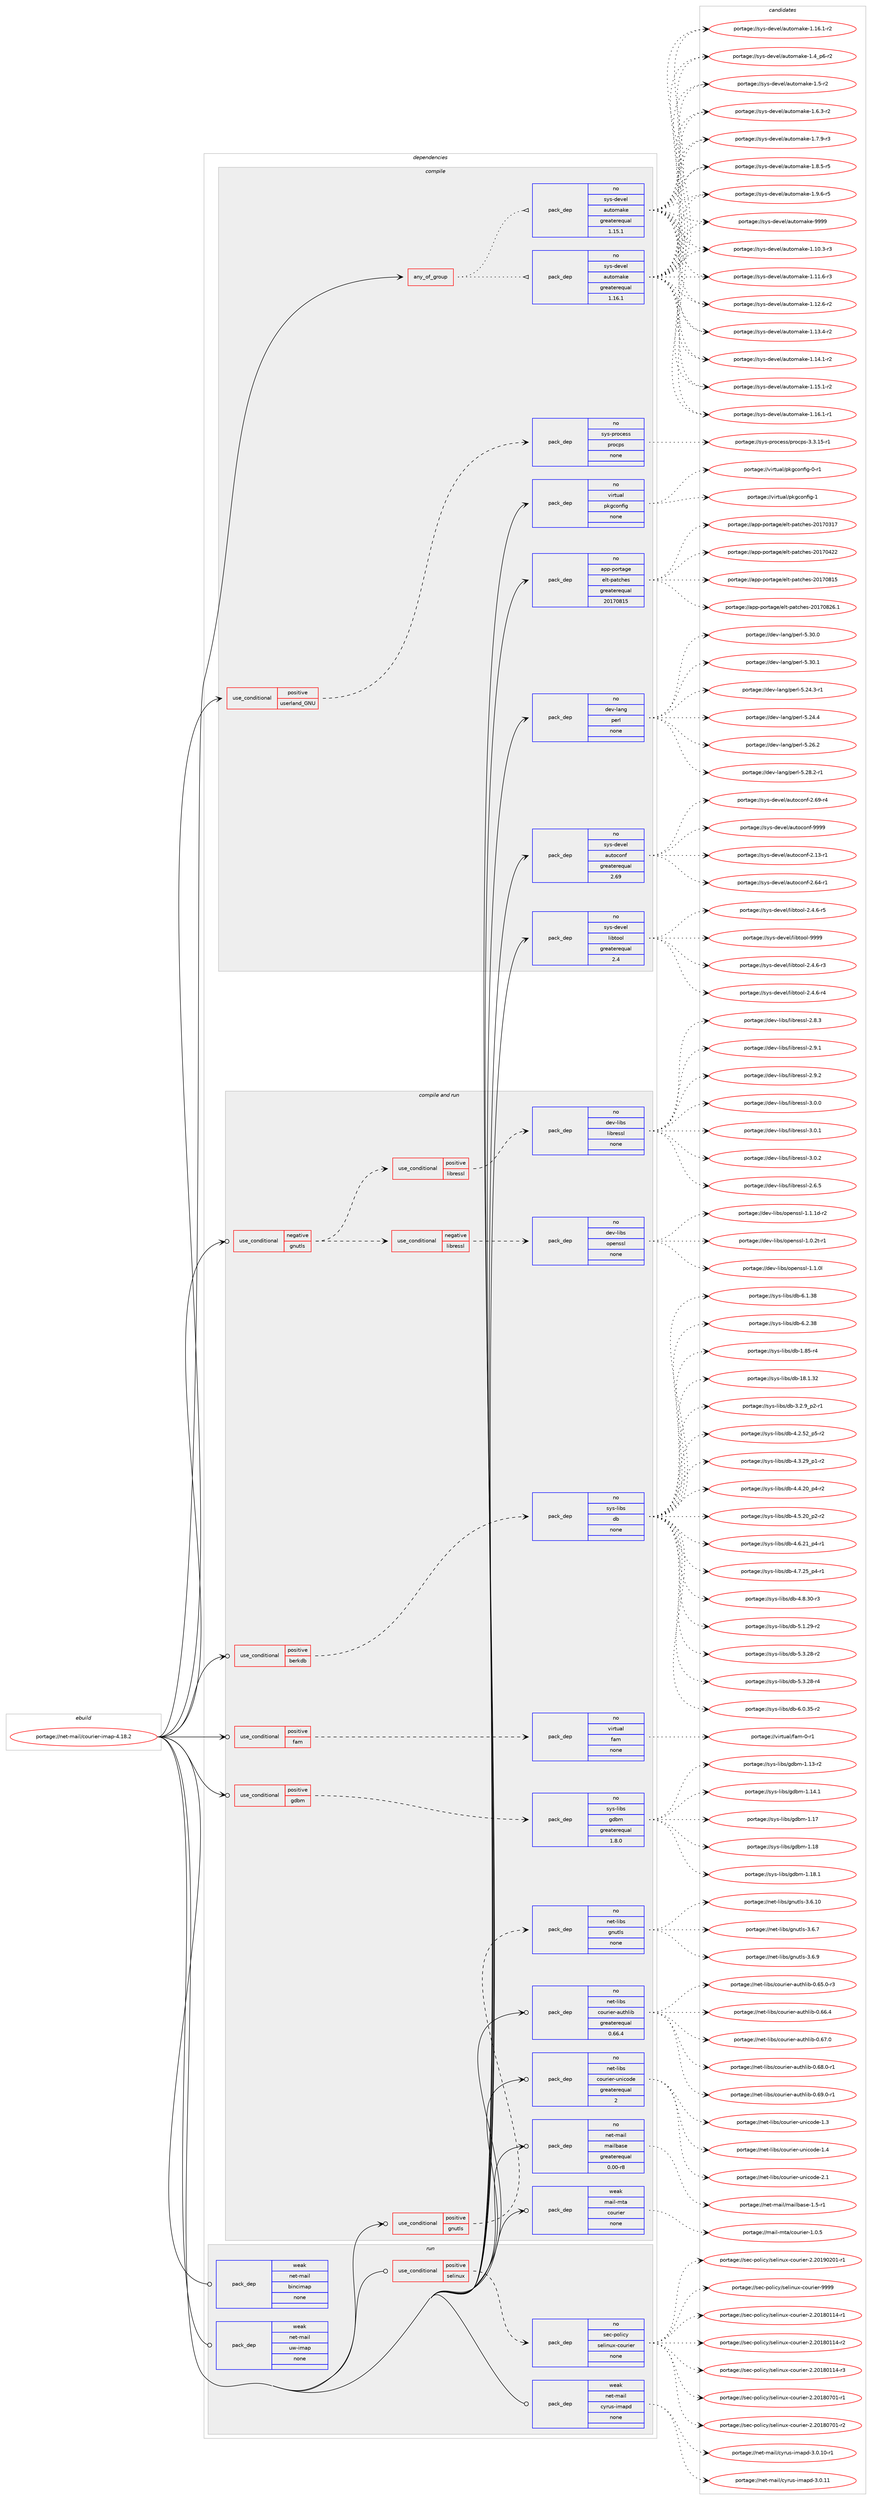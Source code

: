 digraph prolog {

# *************
# Graph options
# *************

newrank=true;
concentrate=true;
compound=true;
graph [rankdir=LR,fontname=Helvetica,fontsize=10,ranksep=1.5];#, ranksep=2.5, nodesep=0.2];
edge  [arrowhead=vee];
node  [fontname=Helvetica,fontsize=10];

# **********
# The ebuild
# **********

subgraph cluster_leftcol {
color=gray;
rank=same;
label=<<i>ebuild</i>>;
id [label="portage://net-mail/courier-imap-4.18.2", color=red, width=4, href="../net-mail/courier-imap-4.18.2.svg"];
}

# ****************
# The dependencies
# ****************

subgraph cluster_midcol {
color=gray;
label=<<i>dependencies</i>>;
subgraph cluster_compile {
fillcolor="#eeeeee";
style=filled;
label=<<i>compile</i>>;
subgraph any5884 {
dependency362184 [label=<<TABLE BORDER="0" CELLBORDER="1" CELLSPACING="0" CELLPADDING="4"><TR><TD CELLPADDING="10">any_of_group</TD></TR></TABLE>>, shape=none, color=red];subgraph pack265502 {
dependency362185 [label=<<TABLE BORDER="0" CELLBORDER="1" CELLSPACING="0" CELLPADDING="4" WIDTH="220"><TR><TD ROWSPAN="6" CELLPADDING="30">pack_dep</TD></TR><TR><TD WIDTH="110">no</TD></TR><TR><TD>sys-devel</TD></TR><TR><TD>automake</TD></TR><TR><TD>greaterequal</TD></TR><TR><TD>1.16.1</TD></TR></TABLE>>, shape=none, color=blue];
}
dependency362184:e -> dependency362185:w [weight=20,style="dotted",arrowhead="oinv"];
subgraph pack265503 {
dependency362186 [label=<<TABLE BORDER="0" CELLBORDER="1" CELLSPACING="0" CELLPADDING="4" WIDTH="220"><TR><TD ROWSPAN="6" CELLPADDING="30">pack_dep</TD></TR><TR><TD WIDTH="110">no</TD></TR><TR><TD>sys-devel</TD></TR><TR><TD>automake</TD></TR><TR><TD>greaterequal</TD></TR><TR><TD>1.15.1</TD></TR></TABLE>>, shape=none, color=blue];
}
dependency362184:e -> dependency362186:w [weight=20,style="dotted",arrowhead="oinv"];
}
id:e -> dependency362184:w [weight=20,style="solid",arrowhead="vee"];
subgraph cond90644 {
dependency362187 [label=<<TABLE BORDER="0" CELLBORDER="1" CELLSPACING="0" CELLPADDING="4"><TR><TD ROWSPAN="3" CELLPADDING="10">use_conditional</TD></TR><TR><TD>positive</TD></TR><TR><TD>userland_GNU</TD></TR></TABLE>>, shape=none, color=red];
subgraph pack265504 {
dependency362188 [label=<<TABLE BORDER="0" CELLBORDER="1" CELLSPACING="0" CELLPADDING="4" WIDTH="220"><TR><TD ROWSPAN="6" CELLPADDING="30">pack_dep</TD></TR><TR><TD WIDTH="110">no</TD></TR><TR><TD>sys-process</TD></TR><TR><TD>procps</TD></TR><TR><TD>none</TD></TR><TR><TD></TD></TR></TABLE>>, shape=none, color=blue];
}
dependency362187:e -> dependency362188:w [weight=20,style="dashed",arrowhead="vee"];
}
id:e -> dependency362187:w [weight=20,style="solid",arrowhead="vee"];
subgraph pack265505 {
dependency362189 [label=<<TABLE BORDER="0" CELLBORDER="1" CELLSPACING="0" CELLPADDING="4" WIDTH="220"><TR><TD ROWSPAN="6" CELLPADDING="30">pack_dep</TD></TR><TR><TD WIDTH="110">no</TD></TR><TR><TD>app-portage</TD></TR><TR><TD>elt-patches</TD></TR><TR><TD>greaterequal</TD></TR><TR><TD>20170815</TD></TR></TABLE>>, shape=none, color=blue];
}
id:e -> dependency362189:w [weight=20,style="solid",arrowhead="vee"];
subgraph pack265506 {
dependency362190 [label=<<TABLE BORDER="0" CELLBORDER="1" CELLSPACING="0" CELLPADDING="4" WIDTH="220"><TR><TD ROWSPAN="6" CELLPADDING="30">pack_dep</TD></TR><TR><TD WIDTH="110">no</TD></TR><TR><TD>dev-lang</TD></TR><TR><TD>perl</TD></TR><TR><TD>none</TD></TR><TR><TD></TD></TR></TABLE>>, shape=none, color=blue];
}
id:e -> dependency362190:w [weight=20,style="solid",arrowhead="vee"];
subgraph pack265507 {
dependency362191 [label=<<TABLE BORDER="0" CELLBORDER="1" CELLSPACING="0" CELLPADDING="4" WIDTH="220"><TR><TD ROWSPAN="6" CELLPADDING="30">pack_dep</TD></TR><TR><TD WIDTH="110">no</TD></TR><TR><TD>sys-devel</TD></TR><TR><TD>autoconf</TD></TR><TR><TD>greaterequal</TD></TR><TR><TD>2.69</TD></TR></TABLE>>, shape=none, color=blue];
}
id:e -> dependency362191:w [weight=20,style="solid",arrowhead="vee"];
subgraph pack265508 {
dependency362192 [label=<<TABLE BORDER="0" CELLBORDER="1" CELLSPACING="0" CELLPADDING="4" WIDTH="220"><TR><TD ROWSPAN="6" CELLPADDING="30">pack_dep</TD></TR><TR><TD WIDTH="110">no</TD></TR><TR><TD>sys-devel</TD></TR><TR><TD>libtool</TD></TR><TR><TD>greaterequal</TD></TR><TR><TD>2.4</TD></TR></TABLE>>, shape=none, color=blue];
}
id:e -> dependency362192:w [weight=20,style="solid",arrowhead="vee"];
subgraph pack265509 {
dependency362193 [label=<<TABLE BORDER="0" CELLBORDER="1" CELLSPACING="0" CELLPADDING="4" WIDTH="220"><TR><TD ROWSPAN="6" CELLPADDING="30">pack_dep</TD></TR><TR><TD WIDTH="110">no</TD></TR><TR><TD>virtual</TD></TR><TR><TD>pkgconfig</TD></TR><TR><TD>none</TD></TR><TR><TD></TD></TR></TABLE>>, shape=none, color=blue];
}
id:e -> dependency362193:w [weight=20,style="solid",arrowhead="vee"];
}
subgraph cluster_compileandrun {
fillcolor="#eeeeee";
style=filled;
label=<<i>compile and run</i>>;
subgraph cond90645 {
dependency362194 [label=<<TABLE BORDER="0" CELLBORDER="1" CELLSPACING="0" CELLPADDING="4"><TR><TD ROWSPAN="3" CELLPADDING="10">use_conditional</TD></TR><TR><TD>negative</TD></TR><TR><TD>gnutls</TD></TR></TABLE>>, shape=none, color=red];
subgraph cond90646 {
dependency362195 [label=<<TABLE BORDER="0" CELLBORDER="1" CELLSPACING="0" CELLPADDING="4"><TR><TD ROWSPAN="3" CELLPADDING="10">use_conditional</TD></TR><TR><TD>negative</TD></TR><TR><TD>libressl</TD></TR></TABLE>>, shape=none, color=red];
subgraph pack265510 {
dependency362196 [label=<<TABLE BORDER="0" CELLBORDER="1" CELLSPACING="0" CELLPADDING="4" WIDTH="220"><TR><TD ROWSPAN="6" CELLPADDING="30">pack_dep</TD></TR><TR><TD WIDTH="110">no</TD></TR><TR><TD>dev-libs</TD></TR><TR><TD>openssl</TD></TR><TR><TD>none</TD></TR><TR><TD></TD></TR></TABLE>>, shape=none, color=blue];
}
dependency362195:e -> dependency362196:w [weight=20,style="dashed",arrowhead="vee"];
}
dependency362194:e -> dependency362195:w [weight=20,style="dashed",arrowhead="vee"];
subgraph cond90647 {
dependency362197 [label=<<TABLE BORDER="0" CELLBORDER="1" CELLSPACING="0" CELLPADDING="4"><TR><TD ROWSPAN="3" CELLPADDING="10">use_conditional</TD></TR><TR><TD>positive</TD></TR><TR><TD>libressl</TD></TR></TABLE>>, shape=none, color=red];
subgraph pack265511 {
dependency362198 [label=<<TABLE BORDER="0" CELLBORDER="1" CELLSPACING="0" CELLPADDING="4" WIDTH="220"><TR><TD ROWSPAN="6" CELLPADDING="30">pack_dep</TD></TR><TR><TD WIDTH="110">no</TD></TR><TR><TD>dev-libs</TD></TR><TR><TD>libressl</TD></TR><TR><TD>none</TD></TR><TR><TD></TD></TR></TABLE>>, shape=none, color=blue];
}
dependency362197:e -> dependency362198:w [weight=20,style="dashed",arrowhead="vee"];
}
dependency362194:e -> dependency362197:w [weight=20,style="dashed",arrowhead="vee"];
}
id:e -> dependency362194:w [weight=20,style="solid",arrowhead="odotvee"];
subgraph cond90648 {
dependency362199 [label=<<TABLE BORDER="0" CELLBORDER="1" CELLSPACING="0" CELLPADDING="4"><TR><TD ROWSPAN="3" CELLPADDING="10">use_conditional</TD></TR><TR><TD>positive</TD></TR><TR><TD>berkdb</TD></TR></TABLE>>, shape=none, color=red];
subgraph pack265512 {
dependency362200 [label=<<TABLE BORDER="0" CELLBORDER="1" CELLSPACING="0" CELLPADDING="4" WIDTH="220"><TR><TD ROWSPAN="6" CELLPADDING="30">pack_dep</TD></TR><TR><TD WIDTH="110">no</TD></TR><TR><TD>sys-libs</TD></TR><TR><TD>db</TD></TR><TR><TD>none</TD></TR><TR><TD></TD></TR></TABLE>>, shape=none, color=blue];
}
dependency362199:e -> dependency362200:w [weight=20,style="dashed",arrowhead="vee"];
}
id:e -> dependency362199:w [weight=20,style="solid",arrowhead="odotvee"];
subgraph cond90649 {
dependency362201 [label=<<TABLE BORDER="0" CELLBORDER="1" CELLSPACING="0" CELLPADDING="4"><TR><TD ROWSPAN="3" CELLPADDING="10">use_conditional</TD></TR><TR><TD>positive</TD></TR><TR><TD>fam</TD></TR></TABLE>>, shape=none, color=red];
subgraph pack265513 {
dependency362202 [label=<<TABLE BORDER="0" CELLBORDER="1" CELLSPACING="0" CELLPADDING="4" WIDTH="220"><TR><TD ROWSPAN="6" CELLPADDING="30">pack_dep</TD></TR><TR><TD WIDTH="110">no</TD></TR><TR><TD>virtual</TD></TR><TR><TD>fam</TD></TR><TR><TD>none</TD></TR><TR><TD></TD></TR></TABLE>>, shape=none, color=blue];
}
dependency362201:e -> dependency362202:w [weight=20,style="dashed",arrowhead="vee"];
}
id:e -> dependency362201:w [weight=20,style="solid",arrowhead="odotvee"];
subgraph cond90650 {
dependency362203 [label=<<TABLE BORDER="0" CELLBORDER="1" CELLSPACING="0" CELLPADDING="4"><TR><TD ROWSPAN="3" CELLPADDING="10">use_conditional</TD></TR><TR><TD>positive</TD></TR><TR><TD>gdbm</TD></TR></TABLE>>, shape=none, color=red];
subgraph pack265514 {
dependency362204 [label=<<TABLE BORDER="0" CELLBORDER="1" CELLSPACING="0" CELLPADDING="4" WIDTH="220"><TR><TD ROWSPAN="6" CELLPADDING="30">pack_dep</TD></TR><TR><TD WIDTH="110">no</TD></TR><TR><TD>sys-libs</TD></TR><TR><TD>gdbm</TD></TR><TR><TD>greaterequal</TD></TR><TR><TD>1.8.0</TD></TR></TABLE>>, shape=none, color=blue];
}
dependency362203:e -> dependency362204:w [weight=20,style="dashed",arrowhead="vee"];
}
id:e -> dependency362203:w [weight=20,style="solid",arrowhead="odotvee"];
subgraph cond90651 {
dependency362205 [label=<<TABLE BORDER="0" CELLBORDER="1" CELLSPACING="0" CELLPADDING="4"><TR><TD ROWSPAN="3" CELLPADDING="10">use_conditional</TD></TR><TR><TD>positive</TD></TR><TR><TD>gnutls</TD></TR></TABLE>>, shape=none, color=red];
subgraph pack265515 {
dependency362206 [label=<<TABLE BORDER="0" CELLBORDER="1" CELLSPACING="0" CELLPADDING="4" WIDTH="220"><TR><TD ROWSPAN="6" CELLPADDING="30">pack_dep</TD></TR><TR><TD WIDTH="110">no</TD></TR><TR><TD>net-libs</TD></TR><TR><TD>gnutls</TD></TR><TR><TD>none</TD></TR><TR><TD></TD></TR></TABLE>>, shape=none, color=blue];
}
dependency362205:e -> dependency362206:w [weight=20,style="dashed",arrowhead="vee"];
}
id:e -> dependency362205:w [weight=20,style="solid",arrowhead="odotvee"];
subgraph pack265516 {
dependency362207 [label=<<TABLE BORDER="0" CELLBORDER="1" CELLSPACING="0" CELLPADDING="4" WIDTH="220"><TR><TD ROWSPAN="6" CELLPADDING="30">pack_dep</TD></TR><TR><TD WIDTH="110">no</TD></TR><TR><TD>net-libs</TD></TR><TR><TD>courier-authlib</TD></TR><TR><TD>greaterequal</TD></TR><TR><TD>0.66.4</TD></TR></TABLE>>, shape=none, color=blue];
}
id:e -> dependency362207:w [weight=20,style="solid",arrowhead="odotvee"];
subgraph pack265517 {
dependency362208 [label=<<TABLE BORDER="0" CELLBORDER="1" CELLSPACING="0" CELLPADDING="4" WIDTH="220"><TR><TD ROWSPAN="6" CELLPADDING="30">pack_dep</TD></TR><TR><TD WIDTH="110">no</TD></TR><TR><TD>net-libs</TD></TR><TR><TD>courier-unicode</TD></TR><TR><TD>greaterequal</TD></TR><TR><TD>2</TD></TR></TABLE>>, shape=none, color=blue];
}
id:e -> dependency362208:w [weight=20,style="solid",arrowhead="odotvee"];
subgraph pack265518 {
dependency362209 [label=<<TABLE BORDER="0" CELLBORDER="1" CELLSPACING="0" CELLPADDING="4" WIDTH="220"><TR><TD ROWSPAN="6" CELLPADDING="30">pack_dep</TD></TR><TR><TD WIDTH="110">no</TD></TR><TR><TD>net-mail</TD></TR><TR><TD>mailbase</TD></TR><TR><TD>greaterequal</TD></TR><TR><TD>0.00-r8</TD></TR></TABLE>>, shape=none, color=blue];
}
id:e -> dependency362209:w [weight=20,style="solid",arrowhead="odotvee"];
subgraph pack265519 {
dependency362210 [label=<<TABLE BORDER="0" CELLBORDER="1" CELLSPACING="0" CELLPADDING="4" WIDTH="220"><TR><TD ROWSPAN="6" CELLPADDING="30">pack_dep</TD></TR><TR><TD WIDTH="110">weak</TD></TR><TR><TD>mail-mta</TD></TR><TR><TD>courier</TD></TR><TR><TD>none</TD></TR><TR><TD></TD></TR></TABLE>>, shape=none, color=blue];
}
id:e -> dependency362210:w [weight=20,style="solid",arrowhead="odotvee"];
}
subgraph cluster_run {
fillcolor="#eeeeee";
style=filled;
label=<<i>run</i>>;
subgraph cond90652 {
dependency362211 [label=<<TABLE BORDER="0" CELLBORDER="1" CELLSPACING="0" CELLPADDING="4"><TR><TD ROWSPAN="3" CELLPADDING="10">use_conditional</TD></TR><TR><TD>positive</TD></TR><TR><TD>selinux</TD></TR></TABLE>>, shape=none, color=red];
subgraph pack265520 {
dependency362212 [label=<<TABLE BORDER="0" CELLBORDER="1" CELLSPACING="0" CELLPADDING="4" WIDTH="220"><TR><TD ROWSPAN="6" CELLPADDING="30">pack_dep</TD></TR><TR><TD WIDTH="110">no</TD></TR><TR><TD>sec-policy</TD></TR><TR><TD>selinux-courier</TD></TR><TR><TD>none</TD></TR><TR><TD></TD></TR></TABLE>>, shape=none, color=blue];
}
dependency362211:e -> dependency362212:w [weight=20,style="dashed",arrowhead="vee"];
}
id:e -> dependency362211:w [weight=20,style="solid",arrowhead="odot"];
subgraph pack265521 {
dependency362213 [label=<<TABLE BORDER="0" CELLBORDER="1" CELLSPACING="0" CELLPADDING="4" WIDTH="220"><TR><TD ROWSPAN="6" CELLPADDING="30">pack_dep</TD></TR><TR><TD WIDTH="110">weak</TD></TR><TR><TD>net-mail</TD></TR><TR><TD>bincimap</TD></TR><TR><TD>none</TD></TR><TR><TD></TD></TR></TABLE>>, shape=none, color=blue];
}
id:e -> dependency362213:w [weight=20,style="solid",arrowhead="odot"];
subgraph pack265522 {
dependency362214 [label=<<TABLE BORDER="0" CELLBORDER="1" CELLSPACING="0" CELLPADDING="4" WIDTH="220"><TR><TD ROWSPAN="6" CELLPADDING="30">pack_dep</TD></TR><TR><TD WIDTH="110">weak</TD></TR><TR><TD>net-mail</TD></TR><TR><TD>cyrus-imapd</TD></TR><TR><TD>none</TD></TR><TR><TD></TD></TR></TABLE>>, shape=none, color=blue];
}
id:e -> dependency362214:w [weight=20,style="solid",arrowhead="odot"];
subgraph pack265523 {
dependency362215 [label=<<TABLE BORDER="0" CELLBORDER="1" CELLSPACING="0" CELLPADDING="4" WIDTH="220"><TR><TD ROWSPAN="6" CELLPADDING="30">pack_dep</TD></TR><TR><TD WIDTH="110">weak</TD></TR><TR><TD>net-mail</TD></TR><TR><TD>uw-imap</TD></TR><TR><TD>none</TD></TR><TR><TD></TD></TR></TABLE>>, shape=none, color=blue];
}
id:e -> dependency362215:w [weight=20,style="solid",arrowhead="odot"];
}
}

# **************
# The candidates
# **************

subgraph cluster_choices {
rank=same;
color=gray;
label=<<i>candidates</i>>;

subgraph choice265502 {
color=black;
nodesep=1;
choiceportage11512111545100101118101108479711711611110997107101454946494846514511451 [label="portage://sys-devel/automake-1.10.3-r3", color=red, width=4,href="../sys-devel/automake-1.10.3-r3.svg"];
choiceportage11512111545100101118101108479711711611110997107101454946494946544511451 [label="portage://sys-devel/automake-1.11.6-r3", color=red, width=4,href="../sys-devel/automake-1.11.6-r3.svg"];
choiceportage11512111545100101118101108479711711611110997107101454946495046544511450 [label="portage://sys-devel/automake-1.12.6-r2", color=red, width=4,href="../sys-devel/automake-1.12.6-r2.svg"];
choiceportage11512111545100101118101108479711711611110997107101454946495146524511450 [label="portage://sys-devel/automake-1.13.4-r2", color=red, width=4,href="../sys-devel/automake-1.13.4-r2.svg"];
choiceportage11512111545100101118101108479711711611110997107101454946495246494511450 [label="portage://sys-devel/automake-1.14.1-r2", color=red, width=4,href="../sys-devel/automake-1.14.1-r2.svg"];
choiceportage11512111545100101118101108479711711611110997107101454946495346494511450 [label="portage://sys-devel/automake-1.15.1-r2", color=red, width=4,href="../sys-devel/automake-1.15.1-r2.svg"];
choiceportage11512111545100101118101108479711711611110997107101454946495446494511449 [label="portage://sys-devel/automake-1.16.1-r1", color=red, width=4,href="../sys-devel/automake-1.16.1-r1.svg"];
choiceportage11512111545100101118101108479711711611110997107101454946495446494511450 [label="portage://sys-devel/automake-1.16.1-r2", color=red, width=4,href="../sys-devel/automake-1.16.1-r2.svg"];
choiceportage115121115451001011181011084797117116111109971071014549465295112544511450 [label="portage://sys-devel/automake-1.4_p6-r2", color=red, width=4,href="../sys-devel/automake-1.4_p6-r2.svg"];
choiceportage11512111545100101118101108479711711611110997107101454946534511450 [label="portage://sys-devel/automake-1.5-r2", color=red, width=4,href="../sys-devel/automake-1.5-r2.svg"];
choiceportage115121115451001011181011084797117116111109971071014549465446514511450 [label="portage://sys-devel/automake-1.6.3-r2", color=red, width=4,href="../sys-devel/automake-1.6.3-r2.svg"];
choiceportage115121115451001011181011084797117116111109971071014549465546574511451 [label="portage://sys-devel/automake-1.7.9-r3", color=red, width=4,href="../sys-devel/automake-1.7.9-r3.svg"];
choiceportage115121115451001011181011084797117116111109971071014549465646534511453 [label="portage://sys-devel/automake-1.8.5-r5", color=red, width=4,href="../sys-devel/automake-1.8.5-r5.svg"];
choiceportage115121115451001011181011084797117116111109971071014549465746544511453 [label="portage://sys-devel/automake-1.9.6-r5", color=red, width=4,href="../sys-devel/automake-1.9.6-r5.svg"];
choiceportage115121115451001011181011084797117116111109971071014557575757 [label="portage://sys-devel/automake-9999", color=red, width=4,href="../sys-devel/automake-9999.svg"];
dependency362185:e -> choiceportage11512111545100101118101108479711711611110997107101454946494846514511451:w [style=dotted,weight="100"];
dependency362185:e -> choiceportage11512111545100101118101108479711711611110997107101454946494946544511451:w [style=dotted,weight="100"];
dependency362185:e -> choiceportage11512111545100101118101108479711711611110997107101454946495046544511450:w [style=dotted,weight="100"];
dependency362185:e -> choiceportage11512111545100101118101108479711711611110997107101454946495146524511450:w [style=dotted,weight="100"];
dependency362185:e -> choiceportage11512111545100101118101108479711711611110997107101454946495246494511450:w [style=dotted,weight="100"];
dependency362185:e -> choiceportage11512111545100101118101108479711711611110997107101454946495346494511450:w [style=dotted,weight="100"];
dependency362185:e -> choiceportage11512111545100101118101108479711711611110997107101454946495446494511449:w [style=dotted,weight="100"];
dependency362185:e -> choiceportage11512111545100101118101108479711711611110997107101454946495446494511450:w [style=dotted,weight="100"];
dependency362185:e -> choiceportage115121115451001011181011084797117116111109971071014549465295112544511450:w [style=dotted,weight="100"];
dependency362185:e -> choiceportage11512111545100101118101108479711711611110997107101454946534511450:w [style=dotted,weight="100"];
dependency362185:e -> choiceportage115121115451001011181011084797117116111109971071014549465446514511450:w [style=dotted,weight="100"];
dependency362185:e -> choiceportage115121115451001011181011084797117116111109971071014549465546574511451:w [style=dotted,weight="100"];
dependency362185:e -> choiceportage115121115451001011181011084797117116111109971071014549465646534511453:w [style=dotted,weight="100"];
dependency362185:e -> choiceportage115121115451001011181011084797117116111109971071014549465746544511453:w [style=dotted,weight="100"];
dependency362185:e -> choiceportage115121115451001011181011084797117116111109971071014557575757:w [style=dotted,weight="100"];
}
subgraph choice265503 {
color=black;
nodesep=1;
choiceportage11512111545100101118101108479711711611110997107101454946494846514511451 [label="portage://sys-devel/automake-1.10.3-r3", color=red, width=4,href="../sys-devel/automake-1.10.3-r3.svg"];
choiceportage11512111545100101118101108479711711611110997107101454946494946544511451 [label="portage://sys-devel/automake-1.11.6-r3", color=red, width=4,href="../sys-devel/automake-1.11.6-r3.svg"];
choiceportage11512111545100101118101108479711711611110997107101454946495046544511450 [label="portage://sys-devel/automake-1.12.6-r2", color=red, width=4,href="../sys-devel/automake-1.12.6-r2.svg"];
choiceportage11512111545100101118101108479711711611110997107101454946495146524511450 [label="portage://sys-devel/automake-1.13.4-r2", color=red, width=4,href="../sys-devel/automake-1.13.4-r2.svg"];
choiceportage11512111545100101118101108479711711611110997107101454946495246494511450 [label="portage://sys-devel/automake-1.14.1-r2", color=red, width=4,href="../sys-devel/automake-1.14.1-r2.svg"];
choiceportage11512111545100101118101108479711711611110997107101454946495346494511450 [label="portage://sys-devel/automake-1.15.1-r2", color=red, width=4,href="../sys-devel/automake-1.15.1-r2.svg"];
choiceportage11512111545100101118101108479711711611110997107101454946495446494511449 [label="portage://sys-devel/automake-1.16.1-r1", color=red, width=4,href="../sys-devel/automake-1.16.1-r1.svg"];
choiceportage11512111545100101118101108479711711611110997107101454946495446494511450 [label="portage://sys-devel/automake-1.16.1-r2", color=red, width=4,href="../sys-devel/automake-1.16.1-r2.svg"];
choiceportage115121115451001011181011084797117116111109971071014549465295112544511450 [label="portage://sys-devel/automake-1.4_p6-r2", color=red, width=4,href="../sys-devel/automake-1.4_p6-r2.svg"];
choiceportage11512111545100101118101108479711711611110997107101454946534511450 [label="portage://sys-devel/automake-1.5-r2", color=red, width=4,href="../sys-devel/automake-1.5-r2.svg"];
choiceportage115121115451001011181011084797117116111109971071014549465446514511450 [label="portage://sys-devel/automake-1.6.3-r2", color=red, width=4,href="../sys-devel/automake-1.6.3-r2.svg"];
choiceportage115121115451001011181011084797117116111109971071014549465546574511451 [label="portage://sys-devel/automake-1.7.9-r3", color=red, width=4,href="../sys-devel/automake-1.7.9-r3.svg"];
choiceportage115121115451001011181011084797117116111109971071014549465646534511453 [label="portage://sys-devel/automake-1.8.5-r5", color=red, width=4,href="../sys-devel/automake-1.8.5-r5.svg"];
choiceportage115121115451001011181011084797117116111109971071014549465746544511453 [label="portage://sys-devel/automake-1.9.6-r5", color=red, width=4,href="../sys-devel/automake-1.9.6-r5.svg"];
choiceportage115121115451001011181011084797117116111109971071014557575757 [label="portage://sys-devel/automake-9999", color=red, width=4,href="../sys-devel/automake-9999.svg"];
dependency362186:e -> choiceportage11512111545100101118101108479711711611110997107101454946494846514511451:w [style=dotted,weight="100"];
dependency362186:e -> choiceportage11512111545100101118101108479711711611110997107101454946494946544511451:w [style=dotted,weight="100"];
dependency362186:e -> choiceportage11512111545100101118101108479711711611110997107101454946495046544511450:w [style=dotted,weight="100"];
dependency362186:e -> choiceportage11512111545100101118101108479711711611110997107101454946495146524511450:w [style=dotted,weight="100"];
dependency362186:e -> choiceportage11512111545100101118101108479711711611110997107101454946495246494511450:w [style=dotted,weight="100"];
dependency362186:e -> choiceportage11512111545100101118101108479711711611110997107101454946495346494511450:w [style=dotted,weight="100"];
dependency362186:e -> choiceportage11512111545100101118101108479711711611110997107101454946495446494511449:w [style=dotted,weight="100"];
dependency362186:e -> choiceportage11512111545100101118101108479711711611110997107101454946495446494511450:w [style=dotted,weight="100"];
dependency362186:e -> choiceportage115121115451001011181011084797117116111109971071014549465295112544511450:w [style=dotted,weight="100"];
dependency362186:e -> choiceportage11512111545100101118101108479711711611110997107101454946534511450:w [style=dotted,weight="100"];
dependency362186:e -> choiceportage115121115451001011181011084797117116111109971071014549465446514511450:w [style=dotted,weight="100"];
dependency362186:e -> choiceportage115121115451001011181011084797117116111109971071014549465546574511451:w [style=dotted,weight="100"];
dependency362186:e -> choiceportage115121115451001011181011084797117116111109971071014549465646534511453:w [style=dotted,weight="100"];
dependency362186:e -> choiceportage115121115451001011181011084797117116111109971071014549465746544511453:w [style=dotted,weight="100"];
dependency362186:e -> choiceportage115121115451001011181011084797117116111109971071014557575757:w [style=dotted,weight="100"];
}
subgraph choice265504 {
color=black;
nodesep=1;
choiceportage11512111545112114111991011151154711211411199112115455146514649534511449 [label="portage://sys-process/procps-3.3.15-r1", color=red, width=4,href="../sys-process/procps-3.3.15-r1.svg"];
dependency362188:e -> choiceportage11512111545112114111991011151154711211411199112115455146514649534511449:w [style=dotted,weight="100"];
}
subgraph choice265505 {
color=black;
nodesep=1;
choiceportage97112112451121111141169710310147101108116451129711699104101115455048495548514955 [label="portage://app-portage/elt-patches-20170317", color=red, width=4,href="../app-portage/elt-patches-20170317.svg"];
choiceportage97112112451121111141169710310147101108116451129711699104101115455048495548525050 [label="portage://app-portage/elt-patches-20170422", color=red, width=4,href="../app-portage/elt-patches-20170422.svg"];
choiceportage97112112451121111141169710310147101108116451129711699104101115455048495548564953 [label="portage://app-portage/elt-patches-20170815", color=red, width=4,href="../app-portage/elt-patches-20170815.svg"];
choiceportage971121124511211111411697103101471011081164511297116991041011154550484955485650544649 [label="portage://app-portage/elt-patches-20170826.1", color=red, width=4,href="../app-portage/elt-patches-20170826.1.svg"];
dependency362189:e -> choiceportage97112112451121111141169710310147101108116451129711699104101115455048495548514955:w [style=dotted,weight="100"];
dependency362189:e -> choiceportage97112112451121111141169710310147101108116451129711699104101115455048495548525050:w [style=dotted,weight="100"];
dependency362189:e -> choiceportage97112112451121111141169710310147101108116451129711699104101115455048495548564953:w [style=dotted,weight="100"];
dependency362189:e -> choiceportage971121124511211111411697103101471011081164511297116991041011154550484955485650544649:w [style=dotted,weight="100"];
}
subgraph choice265506 {
color=black;
nodesep=1;
choiceportage100101118451089711010347112101114108455346505246514511449 [label="portage://dev-lang/perl-5.24.3-r1", color=red, width=4,href="../dev-lang/perl-5.24.3-r1.svg"];
choiceportage10010111845108971101034711210111410845534650524652 [label="portage://dev-lang/perl-5.24.4", color=red, width=4,href="../dev-lang/perl-5.24.4.svg"];
choiceportage10010111845108971101034711210111410845534650544650 [label="portage://dev-lang/perl-5.26.2", color=red, width=4,href="../dev-lang/perl-5.26.2.svg"];
choiceportage100101118451089711010347112101114108455346505646504511449 [label="portage://dev-lang/perl-5.28.2-r1", color=red, width=4,href="../dev-lang/perl-5.28.2-r1.svg"];
choiceportage10010111845108971101034711210111410845534651484648 [label="portage://dev-lang/perl-5.30.0", color=red, width=4,href="../dev-lang/perl-5.30.0.svg"];
choiceportage10010111845108971101034711210111410845534651484649 [label="portage://dev-lang/perl-5.30.1", color=red, width=4,href="../dev-lang/perl-5.30.1.svg"];
dependency362190:e -> choiceportage100101118451089711010347112101114108455346505246514511449:w [style=dotted,weight="100"];
dependency362190:e -> choiceportage10010111845108971101034711210111410845534650524652:w [style=dotted,weight="100"];
dependency362190:e -> choiceportage10010111845108971101034711210111410845534650544650:w [style=dotted,weight="100"];
dependency362190:e -> choiceportage100101118451089711010347112101114108455346505646504511449:w [style=dotted,weight="100"];
dependency362190:e -> choiceportage10010111845108971101034711210111410845534651484648:w [style=dotted,weight="100"];
dependency362190:e -> choiceportage10010111845108971101034711210111410845534651484649:w [style=dotted,weight="100"];
}
subgraph choice265507 {
color=black;
nodesep=1;
choiceportage1151211154510010111810110847971171161119911111010245504649514511449 [label="portage://sys-devel/autoconf-2.13-r1", color=red, width=4,href="../sys-devel/autoconf-2.13-r1.svg"];
choiceportage1151211154510010111810110847971171161119911111010245504654524511449 [label="portage://sys-devel/autoconf-2.64-r1", color=red, width=4,href="../sys-devel/autoconf-2.64-r1.svg"];
choiceportage1151211154510010111810110847971171161119911111010245504654574511452 [label="portage://sys-devel/autoconf-2.69-r4", color=red, width=4,href="../sys-devel/autoconf-2.69-r4.svg"];
choiceportage115121115451001011181011084797117116111991111101024557575757 [label="portage://sys-devel/autoconf-9999", color=red, width=4,href="../sys-devel/autoconf-9999.svg"];
dependency362191:e -> choiceportage1151211154510010111810110847971171161119911111010245504649514511449:w [style=dotted,weight="100"];
dependency362191:e -> choiceportage1151211154510010111810110847971171161119911111010245504654524511449:w [style=dotted,weight="100"];
dependency362191:e -> choiceportage1151211154510010111810110847971171161119911111010245504654574511452:w [style=dotted,weight="100"];
dependency362191:e -> choiceportage115121115451001011181011084797117116111991111101024557575757:w [style=dotted,weight="100"];
}
subgraph choice265508 {
color=black;
nodesep=1;
choiceportage1151211154510010111810110847108105981161111111084550465246544511451 [label="portage://sys-devel/libtool-2.4.6-r3", color=red, width=4,href="../sys-devel/libtool-2.4.6-r3.svg"];
choiceportage1151211154510010111810110847108105981161111111084550465246544511452 [label="portage://sys-devel/libtool-2.4.6-r4", color=red, width=4,href="../sys-devel/libtool-2.4.6-r4.svg"];
choiceportage1151211154510010111810110847108105981161111111084550465246544511453 [label="portage://sys-devel/libtool-2.4.6-r5", color=red, width=4,href="../sys-devel/libtool-2.4.6-r5.svg"];
choiceportage1151211154510010111810110847108105981161111111084557575757 [label="portage://sys-devel/libtool-9999", color=red, width=4,href="../sys-devel/libtool-9999.svg"];
dependency362192:e -> choiceportage1151211154510010111810110847108105981161111111084550465246544511451:w [style=dotted,weight="100"];
dependency362192:e -> choiceportage1151211154510010111810110847108105981161111111084550465246544511452:w [style=dotted,weight="100"];
dependency362192:e -> choiceportage1151211154510010111810110847108105981161111111084550465246544511453:w [style=dotted,weight="100"];
dependency362192:e -> choiceportage1151211154510010111810110847108105981161111111084557575757:w [style=dotted,weight="100"];
}
subgraph choice265509 {
color=black;
nodesep=1;
choiceportage11810511411611797108471121071039911111010210510345484511449 [label="portage://virtual/pkgconfig-0-r1", color=red, width=4,href="../virtual/pkgconfig-0-r1.svg"];
choiceportage1181051141161179710847112107103991111101021051034549 [label="portage://virtual/pkgconfig-1", color=red, width=4,href="../virtual/pkgconfig-1.svg"];
dependency362193:e -> choiceportage11810511411611797108471121071039911111010210510345484511449:w [style=dotted,weight="100"];
dependency362193:e -> choiceportage1181051141161179710847112107103991111101021051034549:w [style=dotted,weight="100"];
}
subgraph choice265510 {
color=black;
nodesep=1;
choiceportage1001011184510810598115471111121011101151151084549464846501164511449 [label="portage://dev-libs/openssl-1.0.2t-r1", color=red, width=4,href="../dev-libs/openssl-1.0.2t-r1.svg"];
choiceportage100101118451081059811547111112101110115115108454946494648108 [label="portage://dev-libs/openssl-1.1.0l", color=red, width=4,href="../dev-libs/openssl-1.1.0l.svg"];
choiceportage1001011184510810598115471111121011101151151084549464946491004511450 [label="portage://dev-libs/openssl-1.1.1d-r2", color=red, width=4,href="../dev-libs/openssl-1.1.1d-r2.svg"];
dependency362196:e -> choiceportage1001011184510810598115471111121011101151151084549464846501164511449:w [style=dotted,weight="100"];
dependency362196:e -> choiceportage100101118451081059811547111112101110115115108454946494648108:w [style=dotted,weight="100"];
dependency362196:e -> choiceportage1001011184510810598115471111121011101151151084549464946491004511450:w [style=dotted,weight="100"];
}
subgraph choice265511 {
color=black;
nodesep=1;
choiceportage10010111845108105981154710810598114101115115108455046544653 [label="portage://dev-libs/libressl-2.6.5", color=red, width=4,href="../dev-libs/libressl-2.6.5.svg"];
choiceportage10010111845108105981154710810598114101115115108455046564651 [label="portage://dev-libs/libressl-2.8.3", color=red, width=4,href="../dev-libs/libressl-2.8.3.svg"];
choiceportage10010111845108105981154710810598114101115115108455046574649 [label="portage://dev-libs/libressl-2.9.1", color=red, width=4,href="../dev-libs/libressl-2.9.1.svg"];
choiceportage10010111845108105981154710810598114101115115108455046574650 [label="portage://dev-libs/libressl-2.9.2", color=red, width=4,href="../dev-libs/libressl-2.9.2.svg"];
choiceportage10010111845108105981154710810598114101115115108455146484648 [label="portage://dev-libs/libressl-3.0.0", color=red, width=4,href="../dev-libs/libressl-3.0.0.svg"];
choiceportage10010111845108105981154710810598114101115115108455146484649 [label="portage://dev-libs/libressl-3.0.1", color=red, width=4,href="../dev-libs/libressl-3.0.1.svg"];
choiceportage10010111845108105981154710810598114101115115108455146484650 [label="portage://dev-libs/libressl-3.0.2", color=red, width=4,href="../dev-libs/libressl-3.0.2.svg"];
dependency362198:e -> choiceportage10010111845108105981154710810598114101115115108455046544653:w [style=dotted,weight="100"];
dependency362198:e -> choiceportage10010111845108105981154710810598114101115115108455046564651:w [style=dotted,weight="100"];
dependency362198:e -> choiceportage10010111845108105981154710810598114101115115108455046574649:w [style=dotted,weight="100"];
dependency362198:e -> choiceportage10010111845108105981154710810598114101115115108455046574650:w [style=dotted,weight="100"];
dependency362198:e -> choiceportage10010111845108105981154710810598114101115115108455146484648:w [style=dotted,weight="100"];
dependency362198:e -> choiceportage10010111845108105981154710810598114101115115108455146484649:w [style=dotted,weight="100"];
dependency362198:e -> choiceportage10010111845108105981154710810598114101115115108455146484650:w [style=dotted,weight="100"];
}
subgraph choice265512 {
color=black;
nodesep=1;
choiceportage1151211154510810598115471009845494656534511452 [label="portage://sys-libs/db-1.85-r4", color=red, width=4,href="../sys-libs/db-1.85-r4.svg"];
choiceportage115121115451081059811547100984549564649465150 [label="portage://sys-libs/db-18.1.32", color=red, width=4,href="../sys-libs/db-18.1.32.svg"];
choiceportage1151211154510810598115471009845514650465795112504511449 [label="portage://sys-libs/db-3.2.9_p2-r1", color=red, width=4,href="../sys-libs/db-3.2.9_p2-r1.svg"];
choiceportage115121115451081059811547100984552465046535095112534511450 [label="portage://sys-libs/db-4.2.52_p5-r2", color=red, width=4,href="../sys-libs/db-4.2.52_p5-r2.svg"];
choiceportage115121115451081059811547100984552465146505795112494511450 [label="portage://sys-libs/db-4.3.29_p1-r2", color=red, width=4,href="../sys-libs/db-4.3.29_p1-r2.svg"];
choiceportage115121115451081059811547100984552465246504895112524511450 [label="portage://sys-libs/db-4.4.20_p4-r2", color=red, width=4,href="../sys-libs/db-4.4.20_p4-r2.svg"];
choiceportage115121115451081059811547100984552465346504895112504511450 [label="portage://sys-libs/db-4.5.20_p2-r2", color=red, width=4,href="../sys-libs/db-4.5.20_p2-r2.svg"];
choiceportage115121115451081059811547100984552465446504995112524511449 [label="portage://sys-libs/db-4.6.21_p4-r1", color=red, width=4,href="../sys-libs/db-4.6.21_p4-r1.svg"];
choiceportage115121115451081059811547100984552465546505395112524511449 [label="portage://sys-libs/db-4.7.25_p4-r1", color=red, width=4,href="../sys-libs/db-4.7.25_p4-r1.svg"];
choiceportage11512111545108105981154710098455246564651484511451 [label="portage://sys-libs/db-4.8.30-r3", color=red, width=4,href="../sys-libs/db-4.8.30-r3.svg"];
choiceportage11512111545108105981154710098455346494650574511450 [label="portage://sys-libs/db-5.1.29-r2", color=red, width=4,href="../sys-libs/db-5.1.29-r2.svg"];
choiceportage11512111545108105981154710098455346514650564511450 [label="portage://sys-libs/db-5.3.28-r2", color=red, width=4,href="../sys-libs/db-5.3.28-r2.svg"];
choiceportage11512111545108105981154710098455346514650564511452 [label="portage://sys-libs/db-5.3.28-r4", color=red, width=4,href="../sys-libs/db-5.3.28-r4.svg"];
choiceportage11512111545108105981154710098455446484651534511450 [label="portage://sys-libs/db-6.0.35-r2", color=red, width=4,href="../sys-libs/db-6.0.35-r2.svg"];
choiceportage1151211154510810598115471009845544649465156 [label="portage://sys-libs/db-6.1.38", color=red, width=4,href="../sys-libs/db-6.1.38.svg"];
choiceportage1151211154510810598115471009845544650465156 [label="portage://sys-libs/db-6.2.38", color=red, width=4,href="../sys-libs/db-6.2.38.svg"];
dependency362200:e -> choiceportage1151211154510810598115471009845494656534511452:w [style=dotted,weight="100"];
dependency362200:e -> choiceportage115121115451081059811547100984549564649465150:w [style=dotted,weight="100"];
dependency362200:e -> choiceportage1151211154510810598115471009845514650465795112504511449:w [style=dotted,weight="100"];
dependency362200:e -> choiceportage115121115451081059811547100984552465046535095112534511450:w [style=dotted,weight="100"];
dependency362200:e -> choiceportage115121115451081059811547100984552465146505795112494511450:w [style=dotted,weight="100"];
dependency362200:e -> choiceportage115121115451081059811547100984552465246504895112524511450:w [style=dotted,weight="100"];
dependency362200:e -> choiceportage115121115451081059811547100984552465346504895112504511450:w [style=dotted,weight="100"];
dependency362200:e -> choiceportage115121115451081059811547100984552465446504995112524511449:w [style=dotted,weight="100"];
dependency362200:e -> choiceportage115121115451081059811547100984552465546505395112524511449:w [style=dotted,weight="100"];
dependency362200:e -> choiceportage11512111545108105981154710098455246564651484511451:w [style=dotted,weight="100"];
dependency362200:e -> choiceportage11512111545108105981154710098455346494650574511450:w [style=dotted,weight="100"];
dependency362200:e -> choiceportage11512111545108105981154710098455346514650564511450:w [style=dotted,weight="100"];
dependency362200:e -> choiceportage11512111545108105981154710098455346514650564511452:w [style=dotted,weight="100"];
dependency362200:e -> choiceportage11512111545108105981154710098455446484651534511450:w [style=dotted,weight="100"];
dependency362200:e -> choiceportage1151211154510810598115471009845544649465156:w [style=dotted,weight="100"];
dependency362200:e -> choiceportage1151211154510810598115471009845544650465156:w [style=dotted,weight="100"];
}
subgraph choice265513 {
color=black;
nodesep=1;
choiceportage11810511411611797108471029710945484511449 [label="portage://virtual/fam-0-r1", color=red, width=4,href="../virtual/fam-0-r1.svg"];
dependency362202:e -> choiceportage11810511411611797108471029710945484511449:w [style=dotted,weight="100"];
}
subgraph choice265514 {
color=black;
nodesep=1;
choiceportage1151211154510810598115471031009810945494649514511450 [label="portage://sys-libs/gdbm-1.13-r2", color=red, width=4,href="../sys-libs/gdbm-1.13-r2.svg"];
choiceportage1151211154510810598115471031009810945494649524649 [label="portage://sys-libs/gdbm-1.14.1", color=red, width=4,href="../sys-libs/gdbm-1.14.1.svg"];
choiceportage115121115451081059811547103100981094549464955 [label="portage://sys-libs/gdbm-1.17", color=red, width=4,href="../sys-libs/gdbm-1.17.svg"];
choiceportage115121115451081059811547103100981094549464956 [label="portage://sys-libs/gdbm-1.18", color=red, width=4,href="../sys-libs/gdbm-1.18.svg"];
choiceportage1151211154510810598115471031009810945494649564649 [label="portage://sys-libs/gdbm-1.18.1", color=red, width=4,href="../sys-libs/gdbm-1.18.1.svg"];
dependency362204:e -> choiceportage1151211154510810598115471031009810945494649514511450:w [style=dotted,weight="100"];
dependency362204:e -> choiceportage1151211154510810598115471031009810945494649524649:w [style=dotted,weight="100"];
dependency362204:e -> choiceportage115121115451081059811547103100981094549464955:w [style=dotted,weight="100"];
dependency362204:e -> choiceportage115121115451081059811547103100981094549464956:w [style=dotted,weight="100"];
dependency362204:e -> choiceportage1151211154510810598115471031009810945494649564649:w [style=dotted,weight="100"];
}
subgraph choice265515 {
color=black;
nodesep=1;
choiceportage11010111645108105981154710311011711610811545514654464948 [label="portage://net-libs/gnutls-3.6.10", color=red, width=4,href="../net-libs/gnutls-3.6.10.svg"];
choiceportage110101116451081059811547103110117116108115455146544655 [label="portage://net-libs/gnutls-3.6.7", color=red, width=4,href="../net-libs/gnutls-3.6.7.svg"];
choiceportage110101116451081059811547103110117116108115455146544657 [label="portage://net-libs/gnutls-3.6.9", color=red, width=4,href="../net-libs/gnutls-3.6.9.svg"];
dependency362206:e -> choiceportage11010111645108105981154710311011711610811545514654464948:w [style=dotted,weight="100"];
dependency362206:e -> choiceportage110101116451081059811547103110117116108115455146544655:w [style=dotted,weight="100"];
dependency362206:e -> choiceportage110101116451081059811547103110117116108115455146544657:w [style=dotted,weight="100"];
}
subgraph choice265516 {
color=black;
nodesep=1;
choiceportage11010111645108105981154799111117114105101114459711711610410810598454846545346484511451 [label="portage://net-libs/courier-authlib-0.65.0-r3", color=red, width=4,href="../net-libs/courier-authlib-0.65.0-r3.svg"];
choiceportage1101011164510810598115479911111711410510111445971171161041081059845484654544652 [label="portage://net-libs/courier-authlib-0.66.4", color=red, width=4,href="../net-libs/courier-authlib-0.66.4.svg"];
choiceportage1101011164510810598115479911111711410510111445971171161041081059845484654554648 [label="portage://net-libs/courier-authlib-0.67.0", color=red, width=4,href="../net-libs/courier-authlib-0.67.0.svg"];
choiceportage11010111645108105981154799111117114105101114459711711610410810598454846545646484511449 [label="portage://net-libs/courier-authlib-0.68.0-r1", color=red, width=4,href="../net-libs/courier-authlib-0.68.0-r1.svg"];
choiceportage11010111645108105981154799111117114105101114459711711610410810598454846545746484511449 [label="portage://net-libs/courier-authlib-0.69.0-r1", color=red, width=4,href="../net-libs/courier-authlib-0.69.0-r1.svg"];
dependency362207:e -> choiceportage11010111645108105981154799111117114105101114459711711610410810598454846545346484511451:w [style=dotted,weight="100"];
dependency362207:e -> choiceportage1101011164510810598115479911111711410510111445971171161041081059845484654544652:w [style=dotted,weight="100"];
dependency362207:e -> choiceportage1101011164510810598115479911111711410510111445971171161041081059845484654554648:w [style=dotted,weight="100"];
dependency362207:e -> choiceportage11010111645108105981154799111117114105101114459711711610410810598454846545646484511449:w [style=dotted,weight="100"];
dependency362207:e -> choiceportage11010111645108105981154799111117114105101114459711711610410810598454846545746484511449:w [style=dotted,weight="100"];
}
subgraph choice265517 {
color=black;
nodesep=1;
choiceportage11010111645108105981154799111117114105101114451171101059911110010145494651 [label="portage://net-libs/courier-unicode-1.3", color=red, width=4,href="../net-libs/courier-unicode-1.3.svg"];
choiceportage11010111645108105981154799111117114105101114451171101059911110010145494652 [label="portage://net-libs/courier-unicode-1.4", color=red, width=4,href="../net-libs/courier-unicode-1.4.svg"];
choiceportage11010111645108105981154799111117114105101114451171101059911110010145504649 [label="portage://net-libs/courier-unicode-2.1", color=red, width=4,href="../net-libs/courier-unicode-2.1.svg"];
dependency362208:e -> choiceportage11010111645108105981154799111117114105101114451171101059911110010145494651:w [style=dotted,weight="100"];
dependency362208:e -> choiceportage11010111645108105981154799111117114105101114451171101059911110010145494652:w [style=dotted,weight="100"];
dependency362208:e -> choiceportage11010111645108105981154799111117114105101114451171101059911110010145504649:w [style=dotted,weight="100"];
}
subgraph choice265518 {
color=black;
nodesep=1;
choiceportage110101116451099710510847109971051089897115101454946534511449 [label="portage://net-mail/mailbase-1.5-r1", color=red, width=4,href="../net-mail/mailbase-1.5-r1.svg"];
dependency362209:e -> choiceportage110101116451099710510847109971051089897115101454946534511449:w [style=dotted,weight="100"];
}
subgraph choice265519 {
color=black;
nodesep=1;
choiceportage1099710510845109116974799111117114105101114454946484653 [label="portage://mail-mta/courier-1.0.5", color=red, width=4,href="../mail-mta/courier-1.0.5.svg"];
dependency362210:e -> choiceportage1099710510845109116974799111117114105101114454946484653:w [style=dotted,weight="100"];
}
subgraph choice265520 {
color=black;
nodesep=1;
choiceportage11510199451121111081059912147115101108105110117120459911111711410510111445504650484956484949524511449 [label="portage://sec-policy/selinux-courier-2.20180114-r1", color=red, width=4,href="../sec-policy/selinux-courier-2.20180114-r1.svg"];
choiceportage11510199451121111081059912147115101108105110117120459911111711410510111445504650484956484949524511450 [label="portage://sec-policy/selinux-courier-2.20180114-r2", color=red, width=4,href="../sec-policy/selinux-courier-2.20180114-r2.svg"];
choiceportage11510199451121111081059912147115101108105110117120459911111711410510111445504650484956484949524511451 [label="portage://sec-policy/selinux-courier-2.20180114-r3", color=red, width=4,href="../sec-policy/selinux-courier-2.20180114-r3.svg"];
choiceportage11510199451121111081059912147115101108105110117120459911111711410510111445504650484956485548494511449 [label="portage://sec-policy/selinux-courier-2.20180701-r1", color=red, width=4,href="../sec-policy/selinux-courier-2.20180701-r1.svg"];
choiceportage11510199451121111081059912147115101108105110117120459911111711410510111445504650484956485548494511450 [label="portage://sec-policy/selinux-courier-2.20180701-r2", color=red, width=4,href="../sec-policy/selinux-courier-2.20180701-r2.svg"];
choiceportage11510199451121111081059912147115101108105110117120459911111711410510111445504650484957485048494511449 [label="portage://sec-policy/selinux-courier-2.20190201-r1", color=red, width=4,href="../sec-policy/selinux-courier-2.20190201-r1.svg"];
choiceportage1151019945112111108105991214711510110810511011712045991111171141051011144557575757 [label="portage://sec-policy/selinux-courier-9999", color=red, width=4,href="../sec-policy/selinux-courier-9999.svg"];
dependency362212:e -> choiceportage11510199451121111081059912147115101108105110117120459911111711410510111445504650484956484949524511449:w [style=dotted,weight="100"];
dependency362212:e -> choiceportage11510199451121111081059912147115101108105110117120459911111711410510111445504650484956484949524511450:w [style=dotted,weight="100"];
dependency362212:e -> choiceportage11510199451121111081059912147115101108105110117120459911111711410510111445504650484956484949524511451:w [style=dotted,weight="100"];
dependency362212:e -> choiceportage11510199451121111081059912147115101108105110117120459911111711410510111445504650484956485548494511449:w [style=dotted,weight="100"];
dependency362212:e -> choiceportage11510199451121111081059912147115101108105110117120459911111711410510111445504650484956485548494511450:w [style=dotted,weight="100"];
dependency362212:e -> choiceportage11510199451121111081059912147115101108105110117120459911111711410510111445504650484957485048494511449:w [style=dotted,weight="100"];
dependency362212:e -> choiceportage1151019945112111108105991214711510110810511011712045991111171141051011144557575757:w [style=dotted,weight="100"];
}
subgraph choice265521 {
color=black;
nodesep=1;
}
subgraph choice265522 {
color=black;
nodesep=1;
choiceportage110101116451099710510847991211141171154510510997112100455146484649484511449 [label="portage://net-mail/cyrus-imapd-3.0.10-r1", color=red, width=4,href="../net-mail/cyrus-imapd-3.0.10-r1.svg"];
choiceportage11010111645109971051084799121114117115451051099711210045514648464949 [label="portage://net-mail/cyrus-imapd-3.0.11", color=red, width=4,href="../net-mail/cyrus-imapd-3.0.11.svg"];
dependency362214:e -> choiceportage110101116451099710510847991211141171154510510997112100455146484649484511449:w [style=dotted,weight="100"];
dependency362214:e -> choiceportage11010111645109971051084799121114117115451051099711210045514648464949:w [style=dotted,weight="100"];
}
subgraph choice265523 {
color=black;
nodesep=1;
}
}

}
